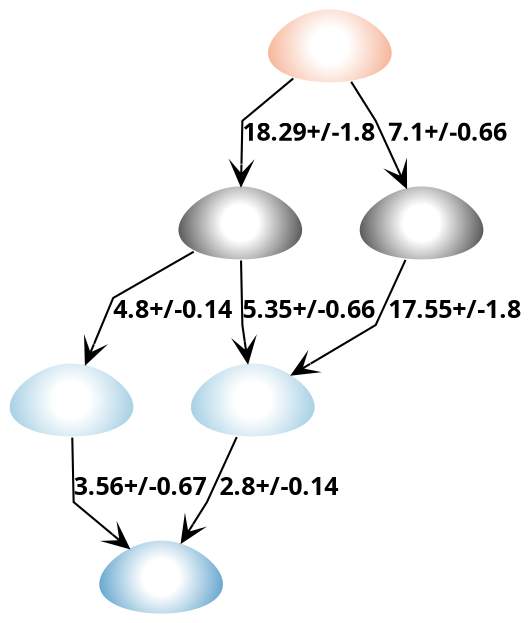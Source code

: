 strict digraph G {
	graph [bb="0,0,274.74,291",
		fontname="sans bold",
		splines=polyline
	];
	node [label="\N"];
	subgraph subgraph_0 {
		graph [label="Neutral charge",
			style=""
		];
		SM14_micro001		 [charge=0,
			color="#ffffff:#333333",
			fontcolor=black,
			fontname="sans bold",
			fontsize=12,
			height=0.5,
			image="Images\Microstates\SM14_micro001.svg",
			label="",
			labelloc=b,
			penwidth=1,
			pos="118.74,188",
			shape=egg,
			style=radial,
			width=0.79843];
		SM14_micro005		 [charge=0,
			color="#ffffff:#333333",
			fontcolor=black,
			fontname="sans bold",
			fontsize=12,
			height=0.5,
			image="Images\Microstates\SM14_micro005.svg",
			label="",
			labelloc=b,
			penwidth=1,
			pos="216.74,188",
			shape=egg,
			style=radial,
			width=0.79843];
	}
	subgraph subgraph_2 {
		graph [label="+2 charge",
			style=""
		];
		SM14_micro003		 [charge=2,
			color="#ffffff:#4393c3",
			fontcolor=black,
			fontname="sans bold",
			fontsize=12,
			height=0.5,
			image="Images\Microstates\SM14_micro003.svg",
			label="",
			labelloc=b,
			penwidth=1,
			pos="77.743,18",
			shape=egg,
			style=radial,
			width=0.79843];
	}
	subgraph "subgraph_-1" {
		graph [label="-1 charge",
			style=""
		];
		SM14_micro006		 [charge=-1,
			color="#ffffff:#f4a582",
			fontcolor=black,
			fontname="sans bold",
			fontsize=12,
			height=0.5,
			image="Images\Microstates\SM14_micro006.svg",
			label="",
			labelloc=b,
			penwidth=1,
			pos="167.74,273",
			shape=egg,
			style=radial,
			width=0.79843];
	}
	subgraph subgraph_1 {
		graph [label="+1 charge",
			style=""
		];
		SM14_micro002		 [charge=1,
			color="#ffffff:#92c5de",
			fontcolor=black,
			fontname="sans bold",
			fontsize=12,
			height=0.5,
			image="Images\Microstates\SM14_micro002.svg",
			label="",
			labelloc=b,
			penwidth=1,
			pos="126.74,103",
			shape=egg,
			style=radial,
			width=0.79843];
		SM14_micro004		 [charge=1,
			color="#ffffff:#92c5de",
			fontcolor=black,
			fontname="sans bold",
			fontsize=12,
			height=0.5,
			image="Images\Microstates\SM14_micro004.svg",
			label="",
			labelloc=b,
			penwidth=1,
			pos="28.743,103",
			shape=egg,
			style=radial,
			width=0.79843];
	}
	SM14_micro001 -> SM14_micro002	 [SEM=0.66,
		arrowhead=vee,
		fontname="sans bold",
		fontsize=12,
		label="5.35+/-0.66",
		lp="157.24,145.5",
		pKa=5.35,
		pos="e,123.33,121.09 119.1,169.94 119.39,156.15 119.74,139 119.74,139 119.74,139 120.41,135.65 121.34,131.02",
		splines=polyline];
	SM14_micro001 -> SM14_micro004	 [SEM=0.14,
		arrowhead=vee,
		fontname="sans bold",
		fontsize=12,
		label="4.8+/-0.14",
		lp="81.243,145.5",
		pKa=4.8,
		pos="e,35.282,120.52 95.101,175.35 74.448,165.16 47.743,152 47.743,152 47.743,152 43.492,141.26 39.012,129.94",
		splines=polyline];
	SM14_micro005 -> SM14_micro002	 [SEM=1.8,
		arrowhead=vee,
		fontname="sans bold",
		fontsize=12,
		label="17.55+/-1.8",
		lp="237.24,145.5",
		pKa=17.55,
		pos="e,146.41,114.12 209.05,170.21 202.7,156.37 194.74,139 194.74,139 194.74,139 174.07,128.36 155.52,118.81",
		splines=polyline];
	SM14_micro002 -> SM14_micro003	 [SEM=0.14,
		arrowhead=vee,
		fontname="sans bold",
		fontsize=12,
		label="2.8+/-0.14",
		lp="144.24,60.5",
		pKa=2.8,
		pos="e,89.351,34.046 119.05,85.212 112.7,71.37 104.74,54 104.74,54 104.74,54 100.57,48.592 95.508,42.028",
		splines=polyline];
	SM14_micro004 -> SM14_micro003	 [SEM=0.67,
		arrowhead=vee,
		fontname="sans bold",
		fontsize=12,
		label="3.56+/-0.67",
		lp="63.243,60.5",
		pKa=3.56,
		pos="e,60.139,30.849 27.279,84.91 26.517,76.026 25.743,67 25.743,67 25.743,67 25.743,54 25.743,54 25.743,54 38.737,45.254 51.734,36.506",
		splines=polyline];
	SM14_micro006 -> SM14_micro001	 [SEM=1.8,
		arrowhead=vee,
		fontname="sans bold",
		fontsize=12,
		label="18.29+/-1.8",
		lp="157.24,230.5",
		pKa=18.29,
		pos="e,119.1,206.06 148.77,258.17 135.36,248.38 119.74,237 119.74,237 119.74,237 119.54,227.15 119.31,216.38",
		splines=polyline];
	SM14_micro006 -> SM14_micro005	 [SEM=0.66,
		arrowhead=vee,
		fontname="sans bold",
		fontsize=12,
		label="7.1+/-0.66",
		lp="233.24,230.5",
		pKa=7.1,
		pos="e,209.3,205.25 179.98,256.14 187.12,246.88 194.74,237 194.74,237 194.74,237 199.83,225.9 205.11,214.38",
		splines=polyline];
}
